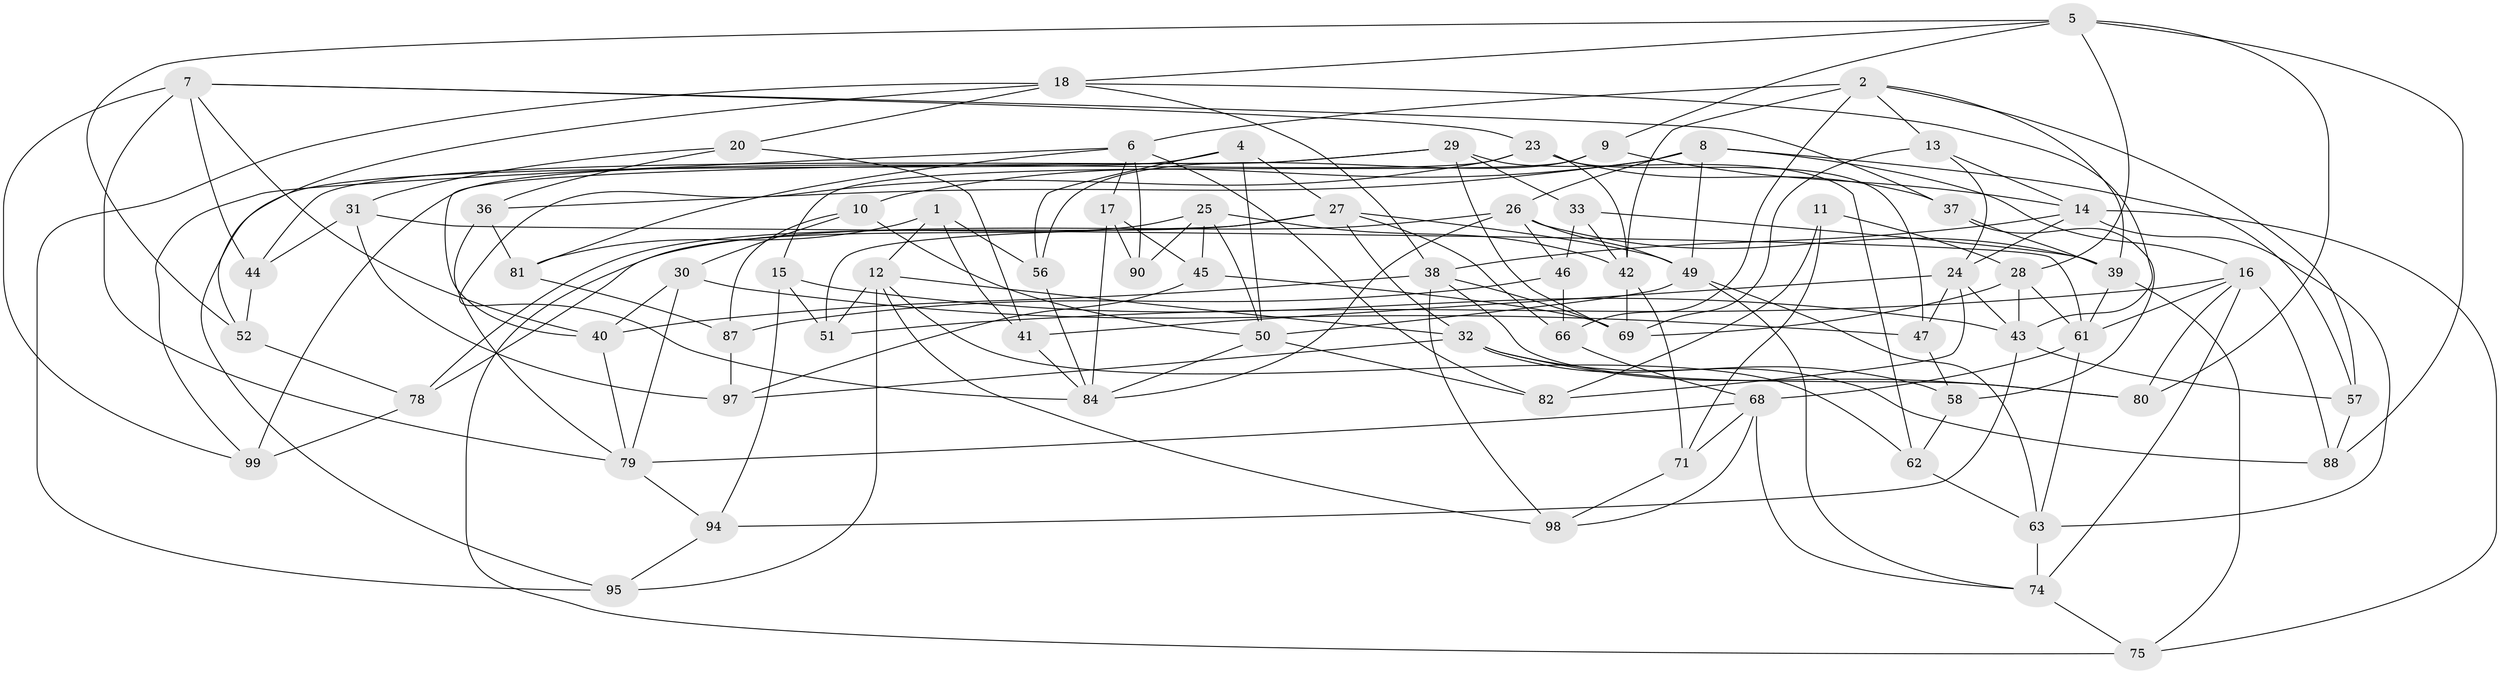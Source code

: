 // Generated by graph-tools (version 1.1) at 2025/52/02/27/25 19:52:33]
// undirected, 71 vertices, 169 edges
graph export_dot {
graph [start="1"]
  node [color=gray90,style=filled];
  1;
  2 [super="+3"];
  4;
  5 [super="+34"];
  6 [super="+91"];
  7 [super="+22"];
  8 [super="+19"];
  9;
  10;
  11;
  12 [super="+65"];
  13;
  14 [super="+21"];
  15;
  16 [super="+67"];
  17;
  18 [super="+89"];
  20;
  23 [super="+73"];
  24 [super="+54"];
  25 [super="+72"];
  26 [super="+86"];
  27 [super="+85"];
  28 [super="+83"];
  29 [super="+53"];
  30;
  31;
  32 [super="+35"];
  33;
  36;
  37;
  38 [super="+77"];
  39 [super="+60"];
  40 [super="+48"];
  41;
  42 [super="+55"];
  43 [super="+64"];
  44;
  45;
  46;
  47;
  49 [super="+100"];
  50 [super="+59"];
  51;
  52;
  56;
  57;
  58;
  61 [super="+101"];
  62;
  63 [super="+70"];
  66;
  68 [super="+92"];
  69 [super="+76"];
  71;
  74 [super="+93"];
  75;
  78;
  79 [super="+96"];
  80;
  81;
  82;
  84 [super="+102"];
  87;
  88;
  90;
  94;
  95;
  97;
  98;
  99;
  1 -- 41;
  1 -- 56;
  1 -- 81;
  1 -- 12;
  2 -- 66;
  2 -- 42;
  2 -- 39;
  2 -- 57;
  2 -- 13;
  2 -- 6;
  4 -- 56;
  4 -- 95;
  4 -- 50;
  4 -- 27;
  5 -- 52;
  5 -- 88;
  5 -- 80;
  5 -- 9;
  5 -- 18;
  5 -- 28;
  6 -- 82;
  6 -- 17;
  6 -- 99;
  6 -- 81;
  6 -- 90;
  7 -- 99;
  7 -- 44;
  7 -- 79;
  7 -- 40;
  7 -- 23;
  7 -- 37;
  8 -- 16;
  8 -- 10;
  8 -- 26;
  8 -- 57;
  8 -- 36;
  8 -- 49;
  9 -- 56;
  9 -- 15;
  9 -- 14;
  10 -- 87;
  10 -- 50;
  10 -- 30;
  11 -- 82;
  11 -- 71;
  11 -- 28 [weight=2];
  12 -- 62;
  12 -- 98;
  12 -- 32;
  12 -- 51;
  12 -- 95;
  13 -- 24;
  13 -- 14;
  13 -- 69;
  14 -- 75;
  14 -- 63;
  14 -- 24;
  14 -- 38;
  15 -- 94;
  15 -- 51;
  15 -- 43;
  16 -- 80;
  16 -- 88;
  16 -- 74;
  16 -- 51;
  16 -- 61;
  17 -- 84;
  17 -- 45;
  17 -- 90;
  18 -- 43;
  18 -- 38;
  18 -- 52;
  18 -- 20;
  18 -- 95;
  20 -- 36;
  20 -- 41;
  20 -- 31;
  23 -- 47;
  23 -- 84;
  23 -- 99;
  23 -- 37;
  23 -- 42;
  24 -- 41;
  24 -- 82;
  24 -- 47;
  24 -- 43;
  25 -- 75;
  25 -- 90 [weight=2];
  25 -- 50;
  25 -- 42;
  25 -- 45;
  26 -- 46;
  26 -- 84;
  26 -- 78;
  26 -- 39;
  26 -- 49;
  27 -- 78;
  27 -- 49;
  27 -- 66;
  27 -- 32;
  27 -- 51;
  28 -- 43;
  28 -- 69;
  28 -- 61;
  29 -- 44;
  29 -- 33;
  29 -- 40 [weight=2];
  29 -- 62;
  29 -- 69;
  30 -- 47;
  30 -- 79;
  30 -- 40;
  31 -- 44;
  31 -- 97;
  31 -- 61;
  32 -- 88;
  32 -- 97;
  32 -- 58;
  32 -- 80;
  33 -- 42;
  33 -- 39;
  33 -- 46;
  36 -- 81;
  36 -- 79;
  37 -- 58;
  37 -- 39;
  38 -- 80;
  38 -- 40;
  38 -- 98;
  38 -- 69;
  39 -- 75;
  39 -- 61;
  40 -- 79;
  41 -- 84;
  42 -- 69;
  42 -- 71;
  43 -- 57;
  43 -- 94;
  44 -- 52;
  45 -- 69;
  45 -- 97;
  46 -- 87;
  46 -- 66;
  47 -- 58;
  49 -- 50;
  49 -- 74;
  49 -- 63;
  50 -- 84;
  50 -- 82;
  52 -- 78;
  56 -- 84;
  57 -- 88;
  58 -- 62;
  61 -- 68;
  61 -- 63;
  62 -- 63;
  63 -- 74 [weight=2];
  66 -- 68;
  68 -- 98;
  68 -- 74;
  68 -- 71;
  68 -- 79;
  71 -- 98;
  74 -- 75;
  78 -- 99;
  79 -- 94;
  81 -- 87;
  87 -- 97;
  94 -- 95;
}
